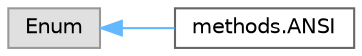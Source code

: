 digraph "类继承关系图"
{
 // LATEX_PDF_SIZE
  bgcolor="transparent";
  edge [fontname=Helvetica,fontsize=10,labelfontname=Helvetica,labelfontsize=10];
  node [fontname=Helvetica,fontsize=10,shape=box,height=0.2,width=0.4];
  rankdir="LR";
  Node0 [id="Node000000",label="Enum",height=0.2,width=0.4,color="grey60", fillcolor="#E0E0E0", style="filled",tooltip=" "];
  Node0 -> Node1 [id="edge4897_Node000000_Node000001",dir="back",color="steelblue1",style="solid",tooltip=" "];
  Node1 [id="Node000001",label="methods.ANSI",height=0.2,width=0.4,color="grey40", fillcolor="white", style="filled",URL="$classmethods_1_1_a_n_s_i.html",tooltip=" "];
}
